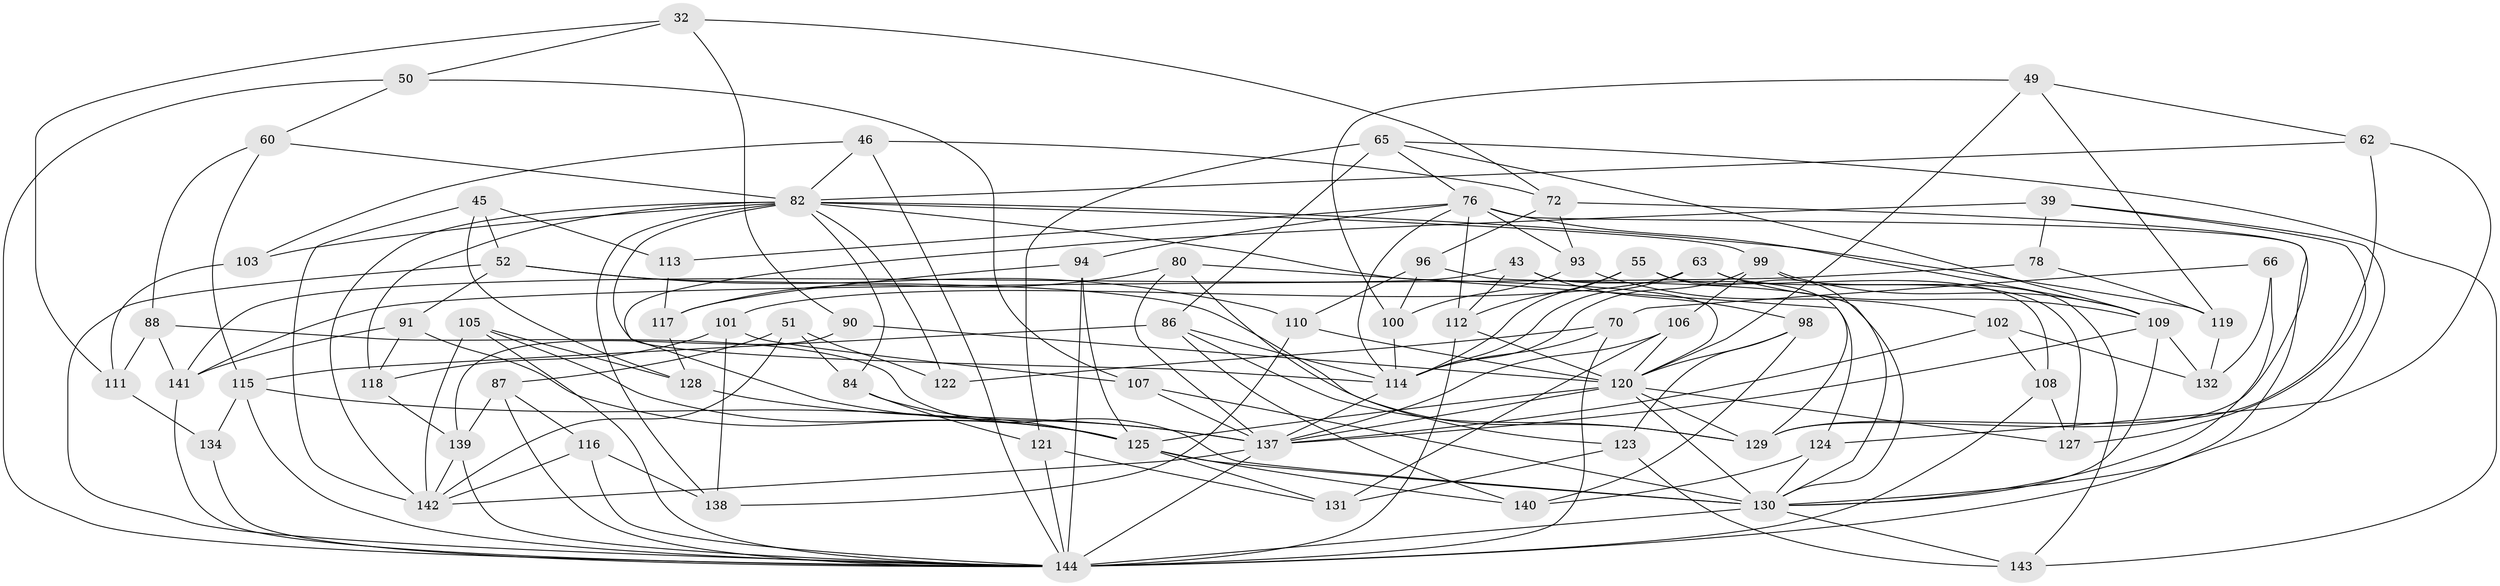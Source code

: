 // original degree distribution, {4: 1.0}
// Generated by graph-tools (version 1.1) at 2025/59/03/09/25 04:59:33]
// undirected, 72 vertices, 179 edges
graph export_dot {
graph [start="1"]
  node [color=gray90,style=filled];
  32;
  39;
  43;
  45;
  46 [super="+28"];
  49;
  50;
  51;
  52 [super="+30"];
  55;
  60;
  62;
  63;
  65 [super="+20"];
  66;
  70 [super="+24"];
  72 [super="+17"];
  76 [super="+73+44"];
  78;
  80;
  82 [super="+1+75+6+79+37+14"];
  84;
  86 [super="+35"];
  87 [super="+77"];
  88;
  90;
  91;
  93;
  94;
  96;
  98;
  99 [super="+71"];
  100;
  101;
  102;
  103;
  105;
  106;
  107;
  108;
  109 [super="+31+69"];
  110;
  111;
  112 [super="+23"];
  113;
  114 [super="+10+92+36"];
  115 [super="+74+34"];
  116 [super="+67"];
  117;
  118 [super="+48"];
  119;
  120 [super="+27+47+56+68+53"];
  121;
  122;
  123;
  124;
  125 [super="+89"];
  127;
  128;
  129 [super="+33+59"];
  130 [super="+64"];
  131;
  132;
  134;
  137 [super="+22+104+38+97+85+126"];
  138;
  139 [super="+83"];
  140;
  141 [super="+40"];
  142 [super="+9+133"];
  143;
  144 [super="+3+136+12+135+81"];
  32 -- 72;
  32 -- 90;
  32 -- 111;
  32 -- 50;
  39 -- 78;
  39 -- 127;
  39 -- 137;
  39 -- 130;
  43 -- 98;
  43 -- 141;
  43 -- 112;
  43 -- 129;
  45 -- 113;
  45 -- 128;
  45 -- 52;
  45 -- 142;
  46 -- 103 [weight=2];
  46 -- 82;
  46 -- 144 [weight=2];
  46 -- 72;
  49 -- 100;
  49 -- 119;
  49 -- 62;
  49 -- 120;
  50 -- 107;
  50 -- 60;
  50 -- 144;
  51 -- 122;
  51 -- 84;
  51 -- 87;
  51 -- 142;
  52 -- 91;
  52 -- 110;
  52 -- 144 [weight=2];
  52 -- 129;
  55 -- 108;
  55 -- 112;
  55 -- 114;
  55 -- 130;
  60 -- 88;
  60 -- 82;
  60 -- 115;
  62 -- 124;
  62 -- 129;
  62 -- 82;
  63 -- 127;
  63 -- 101;
  63 -- 109;
  63 -- 114;
  65 -- 143;
  65 -- 121;
  65 -- 76;
  65 -- 109;
  65 -- 86 [weight=2];
  66 -- 132;
  66 -- 70 [weight=2];
  66 -- 130;
  70 -- 122 [weight=2];
  70 -- 144;
  70 -- 114;
  72 -- 96;
  72 -- 129 [weight=2];
  72 -- 93;
  76 -- 144 [weight=3];
  76 -- 112 [weight=2];
  76 -- 113 [weight=2];
  76 -- 93;
  76 -- 94;
  76 -- 114;
  76 -- 109;
  78 -- 119;
  78 -- 141 [weight=2];
  80 -- 124;
  80 -- 117;
  80 -- 137;
  80 -- 123;
  82 -- 118 [weight=2];
  82 -- 84;
  82 -- 103;
  82 -- 122;
  82 -- 99;
  82 -- 119;
  82 -- 138;
  82 -- 142;
  82 -- 114 [weight=2];
  82 -- 120 [weight=2];
  84 -- 121;
  84 -- 125;
  86 -- 140;
  86 -- 114;
  86 -- 115;
  86 -- 129;
  87 -- 116 [weight=2];
  87 -- 144 [weight=2];
  87 -- 139;
  88 -- 111;
  88 -- 141;
  88 -- 130;
  90 -- 139;
  90 -- 120 [weight=2];
  91 -- 141;
  91 -- 118;
  91 -- 125;
  93 -- 100;
  93 -- 102;
  94 -- 117;
  94 -- 125;
  94 -- 144;
  96 -- 100;
  96 -- 110;
  96 -- 130;
  98 -- 140;
  98 -- 123;
  98 -- 120;
  99 -- 143;
  99 -- 114 [weight=2];
  99 -- 106;
  99 -- 109;
  100 -- 114;
  101 -- 118;
  101 -- 107;
  101 -- 138;
  102 -- 108;
  102 -- 132;
  102 -- 137;
  103 -- 111;
  105 -- 128;
  105 -- 142;
  105 -- 144;
  105 -- 125;
  106 -- 131;
  106 -- 137;
  106 -- 120;
  107 -- 137;
  107 -- 130;
  108 -- 127;
  108 -- 144;
  109 -- 130 [weight=2];
  109 -- 137;
  109 -- 132;
  110 -- 138;
  110 -- 120;
  111 -- 134;
  112 -- 120;
  112 -- 144;
  113 -- 117;
  114 -- 137 [weight=2];
  115 -- 134 [weight=2];
  115 -- 125 [weight=2];
  115 -- 144 [weight=2];
  116 -- 142 [weight=2];
  116 -- 138;
  116 -- 144;
  117 -- 128;
  118 -- 139 [weight=2];
  119 -- 132;
  120 -- 137 [weight=3];
  120 -- 127;
  120 -- 125;
  120 -- 129 [weight=2];
  120 -- 130 [weight=2];
  121 -- 131;
  121 -- 144;
  123 -- 131;
  123 -- 143;
  124 -- 140;
  124 -- 130;
  125 -- 131;
  125 -- 140;
  125 -- 130;
  128 -- 137;
  130 -- 143;
  130 -- 144 [weight=3];
  134 -- 144;
  137 -- 144 [weight=5];
  137 -- 142;
  139 -- 144;
  139 -- 142;
  141 -- 144;
}
